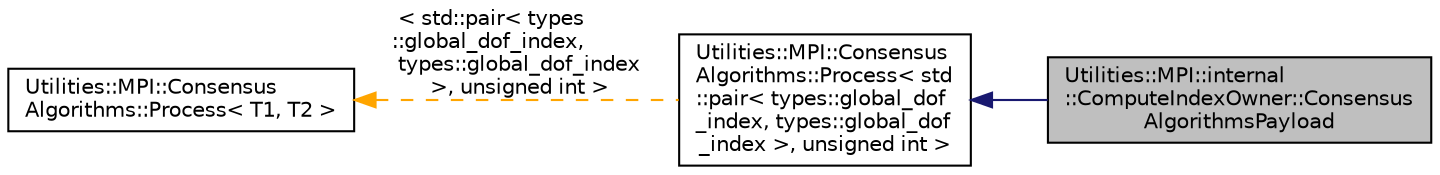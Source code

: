 digraph "Utilities::MPI::internal::ComputeIndexOwner::ConsensusAlgorithmsPayload"
{
 // LATEX_PDF_SIZE
  edge [fontname="Helvetica",fontsize="10",labelfontname="Helvetica",labelfontsize="10"];
  node [fontname="Helvetica",fontsize="10",shape=record];
  rankdir="LR";
  Node1 [label="Utilities::MPI::internal\l::ComputeIndexOwner::Consensus\lAlgorithmsPayload",height=0.2,width=0.4,color="black", fillcolor="grey75", style="filled", fontcolor="black",tooltip=" "];
  Node2 -> Node1 [dir="back",color="midnightblue",fontsize="10",style="solid",fontname="Helvetica"];
  Node2 [label="Utilities::MPI::Consensus\lAlgorithms::Process\< std\l::pair\< types::global_dof\l_index, types::global_dof\l_index \>, unsigned int \>",height=0.2,width=0.4,color="black", fillcolor="white", style="filled",URL="$classUtilities_1_1MPI_1_1ConsensusAlgorithms_1_1Process.html",tooltip=" "];
  Node3 -> Node2 [dir="back",color="orange",fontsize="10",style="dashed",label=" \< std::pair\< types\l::global_dof_index,\l types::global_dof_index\l \>, unsigned int \>" ,fontname="Helvetica"];
  Node3 [label="Utilities::MPI::Consensus\lAlgorithms::Process\< T1, T2 \>",height=0.2,width=0.4,color="black", fillcolor="white", style="filled",URL="$classUtilities_1_1MPI_1_1ConsensusAlgorithms_1_1Process.html",tooltip=" "];
}

